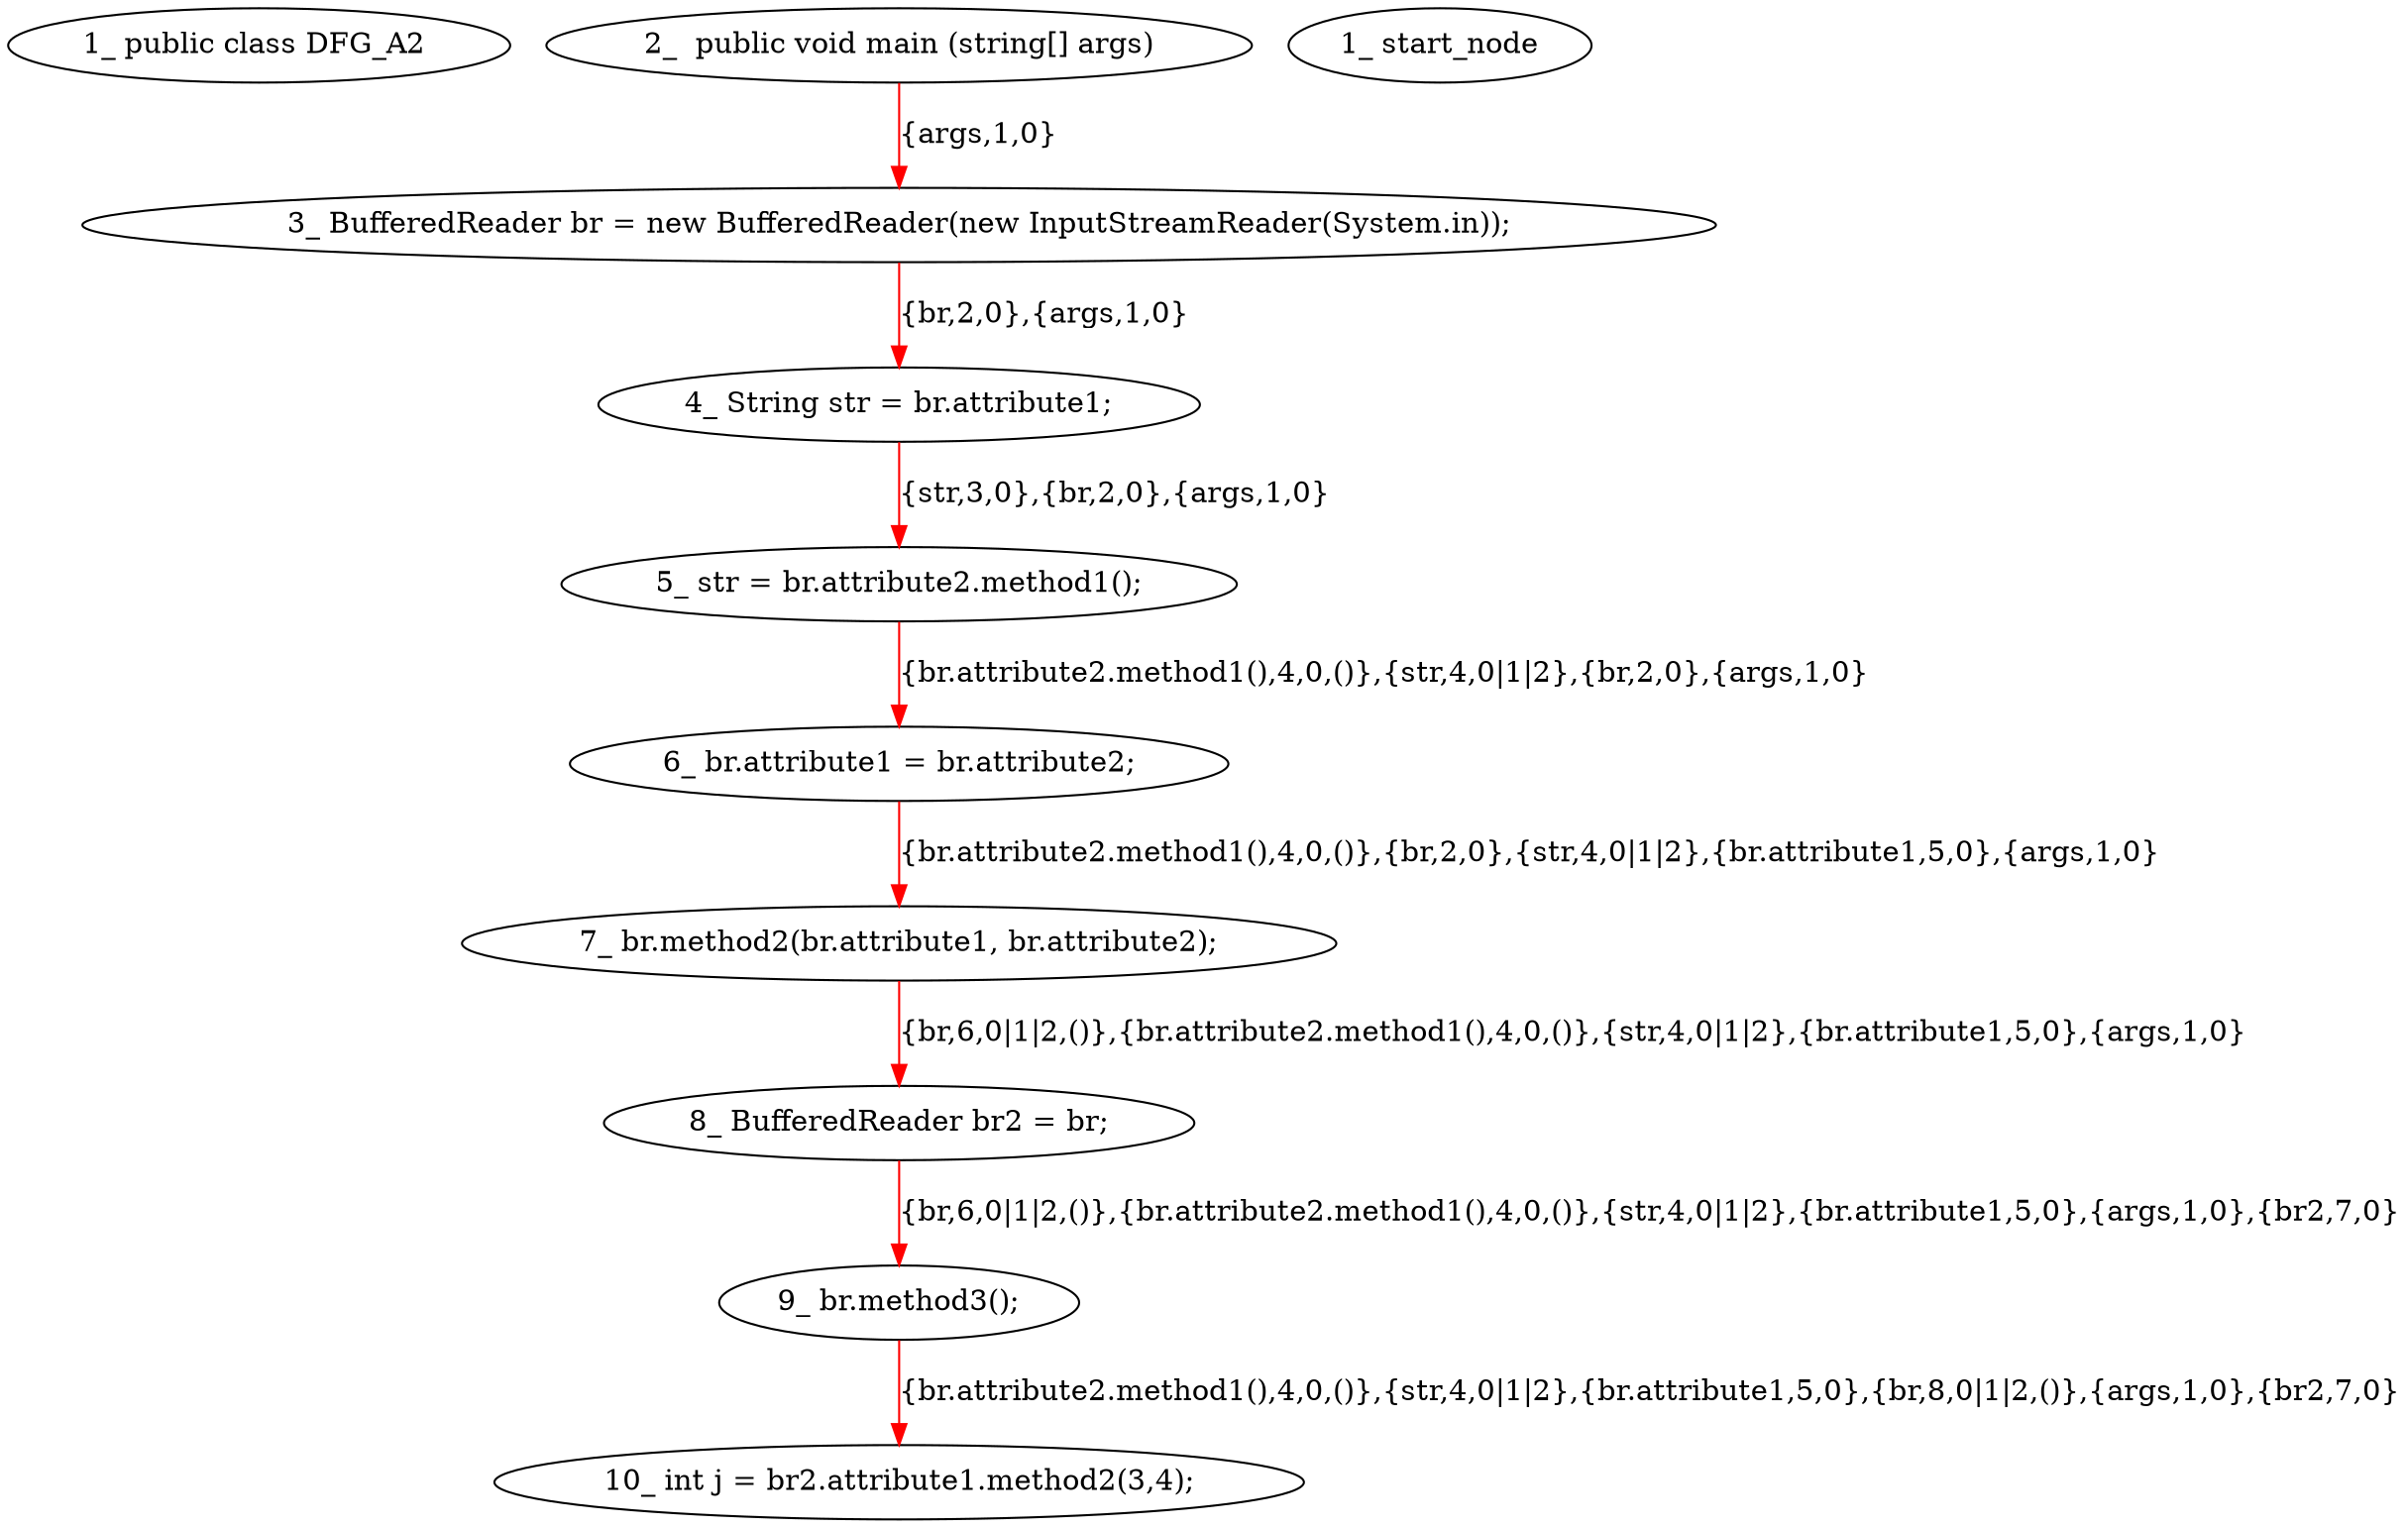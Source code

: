 digraph  {
6 [label="1_\ public\ class\ DFG_A2\ ", type_label=class_declaration];
10 [label="2_\ \ public\ void\ main\ \(string\[\]\ args\)", type_label=method_declaration];
21 [label="3_\ BufferedReader\ br\ =\ new\ BufferedReader\(new\ InputStreamReader\(System\.in\)\);", type_label=expression_statement];
34 [label="4_\ String\ str\ =\ br\.attribute1;", type_label=expression_statement];
41 [label="5_\ str\ =\ br\.attribute2\.method1\(\);", type_label=expression_statement];
50 [label="6_\ br\.attribute1\ =\ br\.attribute2;", type_label=expression_statement];
58 [label="7_\ br\.method2\(br\.attribute1,\ br\.attribute2\);", type_label=expression_statement];
69 [label="8_\ BufferedReader\ br2\ =\ br;", type_label=expression_statement];
74 [label="9_\ br\.method3\(\);", type_label=expression_statement];
79 [label="10_\ int\ j\ =\ br2\.attribute1\.method2\(3,4\);", type_label=expression_statement];
1 [label="1_\ start_node", type_label=start];
10 -> 21  [color=red, controlflow_type=first_next_line, edge_type=CFG_edge, key=0, label="{args,1,0}"];
21 -> 34  [color=red, controlflow_type="next_line 1", edge_type=CFG_edge, key=0, label="{br,2,0},{args,1,0}"];
34 -> 41  [color=red, controlflow_type="next_line 1", edge_type=CFG_edge, key=0, label="{str,3,0},{br,2,0},{args,1,0}"];
41 -> 50  [color=red, controlflow_type="next_line 1", edge_type=CFG_edge, key=0, label="{br.attribute2.method1(),4,0,()},{str,4,0|1|2},{br,2,0},{args,1,0}"];
50 -> 58  [color=red, controlflow_type="next_line 1", edge_type=CFG_edge, key=0, label="{br.attribute2.method1(),4,0,()},{br,2,0},{str,4,0|1|2},{br.attribute1,5,0},{args,1,0}"];
58 -> 69  [color=red, controlflow_type="next_line 1", edge_type=CFG_edge, key=0, label="{br,6,0|1|2,()},{br.attribute2.method1(),4,0,()},{str,4,0|1|2},{br.attribute1,5,0},{args,1,0}"];
69 -> 74  [color=red, controlflow_type="next_line 1", edge_type=CFG_edge, key=0, label="{br,6,0|1|2,()},{br.attribute2.method1(),4,0,()},{str,4,0|1|2},{br.attribute1,5,0},{args,1,0},{br2,7,0}"];
74 -> 79  [color=red, controlflow_type="next_line 1", edge_type=CFG_edge, key=0, label="{br.attribute2.method1(),4,0,()},{str,4,0|1|2},{br.attribute1,5,0},{br,8,0|1|2,()},{args,1,0},{br2,7,0}"];
}
